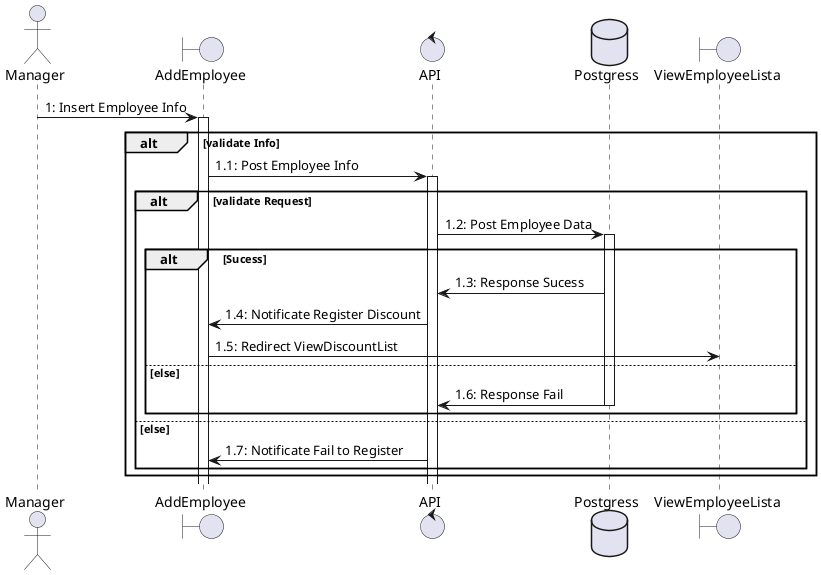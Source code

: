 @startuml RegisterEmployee

actor Manager as a1
boundary AddEmployee as b1
control API as c1
database Postgress as db
boundary ViewEmployeeLista as b2


a1 -> b1: 1: Insert Employee Info

activate b1
alt validate Info
  b1 -> c1 : 1.1: Post Employee Info
  activate c1

  alt validate Request
    c1 -> db: 1.2: Post Employee Data
    activate db
    alt Sucess
      db -> c1: 1.3: Response Sucess

      c1 -> b1: 1.4: Notificate Register Discount

      b1 -> b2: 1.5: Redirect ViewDiscountList
    else else
      db -> c1: 1.6: Response Fail

      deactivate db
    end

  else else
    c1 -> b1: 1.7: Notificate Fail to Register  

  end


end


@enduml